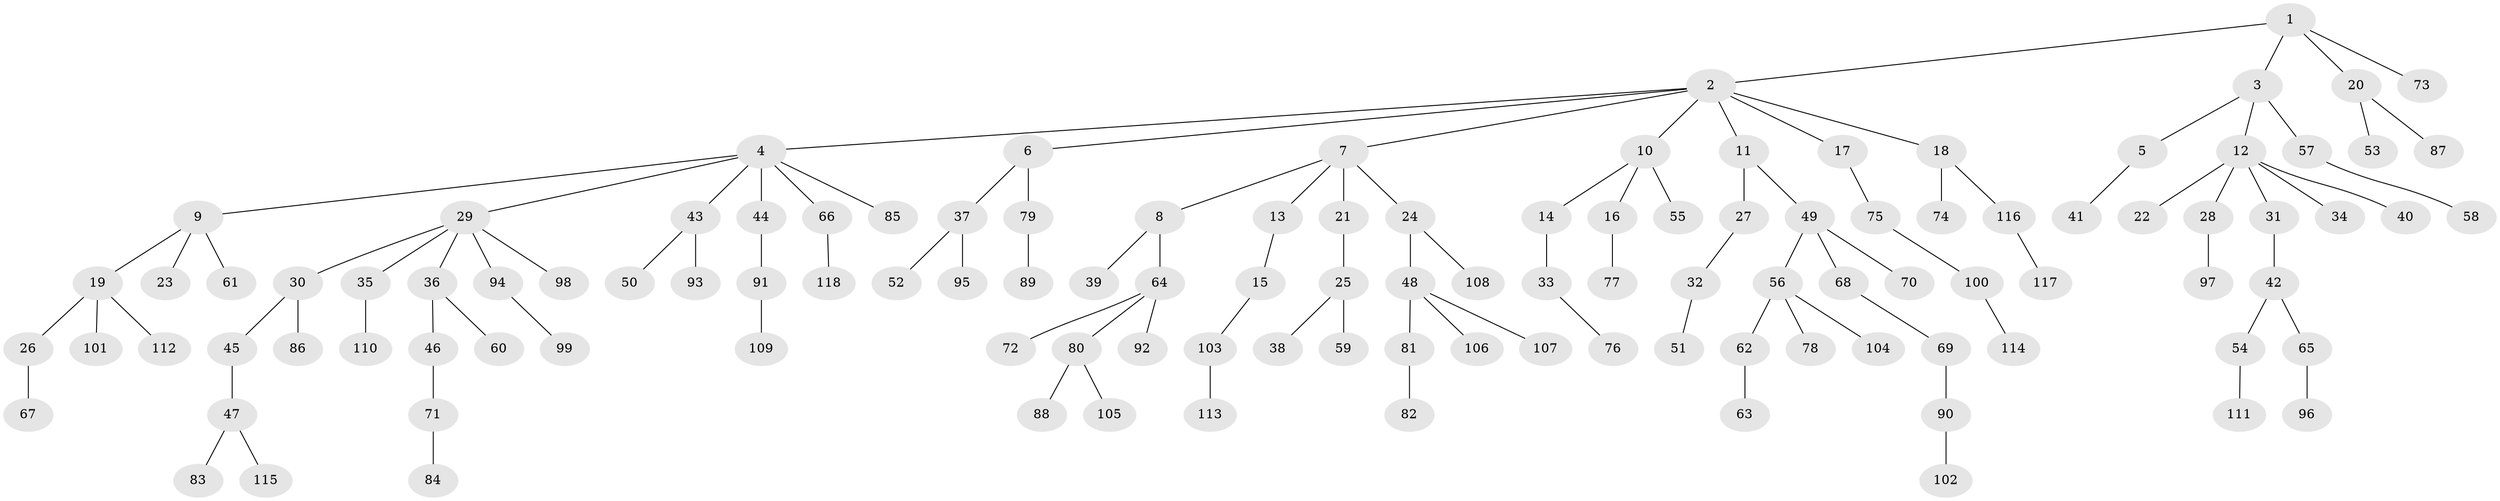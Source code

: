 // Generated by graph-tools (version 1.1) at 2025/53/03/09/25 04:53:24]
// undirected, 118 vertices, 117 edges
graph export_dot {
graph [start="1"]
  node [color=gray90,style=filled];
  1;
  2;
  3;
  4;
  5;
  6;
  7;
  8;
  9;
  10;
  11;
  12;
  13;
  14;
  15;
  16;
  17;
  18;
  19;
  20;
  21;
  22;
  23;
  24;
  25;
  26;
  27;
  28;
  29;
  30;
  31;
  32;
  33;
  34;
  35;
  36;
  37;
  38;
  39;
  40;
  41;
  42;
  43;
  44;
  45;
  46;
  47;
  48;
  49;
  50;
  51;
  52;
  53;
  54;
  55;
  56;
  57;
  58;
  59;
  60;
  61;
  62;
  63;
  64;
  65;
  66;
  67;
  68;
  69;
  70;
  71;
  72;
  73;
  74;
  75;
  76;
  77;
  78;
  79;
  80;
  81;
  82;
  83;
  84;
  85;
  86;
  87;
  88;
  89;
  90;
  91;
  92;
  93;
  94;
  95;
  96;
  97;
  98;
  99;
  100;
  101;
  102;
  103;
  104;
  105;
  106;
  107;
  108;
  109;
  110;
  111;
  112;
  113;
  114;
  115;
  116;
  117;
  118;
  1 -- 2;
  1 -- 3;
  1 -- 20;
  1 -- 73;
  2 -- 4;
  2 -- 6;
  2 -- 7;
  2 -- 10;
  2 -- 11;
  2 -- 17;
  2 -- 18;
  3 -- 5;
  3 -- 12;
  3 -- 57;
  4 -- 9;
  4 -- 29;
  4 -- 43;
  4 -- 44;
  4 -- 66;
  4 -- 85;
  5 -- 41;
  6 -- 37;
  6 -- 79;
  7 -- 8;
  7 -- 13;
  7 -- 21;
  7 -- 24;
  8 -- 39;
  8 -- 64;
  9 -- 19;
  9 -- 23;
  9 -- 61;
  10 -- 14;
  10 -- 16;
  10 -- 55;
  11 -- 27;
  11 -- 49;
  12 -- 22;
  12 -- 28;
  12 -- 31;
  12 -- 34;
  12 -- 40;
  13 -- 15;
  14 -- 33;
  15 -- 103;
  16 -- 77;
  17 -- 75;
  18 -- 74;
  18 -- 116;
  19 -- 26;
  19 -- 101;
  19 -- 112;
  20 -- 53;
  20 -- 87;
  21 -- 25;
  24 -- 48;
  24 -- 108;
  25 -- 38;
  25 -- 59;
  26 -- 67;
  27 -- 32;
  28 -- 97;
  29 -- 30;
  29 -- 35;
  29 -- 36;
  29 -- 94;
  29 -- 98;
  30 -- 45;
  30 -- 86;
  31 -- 42;
  32 -- 51;
  33 -- 76;
  35 -- 110;
  36 -- 46;
  36 -- 60;
  37 -- 52;
  37 -- 95;
  42 -- 54;
  42 -- 65;
  43 -- 50;
  43 -- 93;
  44 -- 91;
  45 -- 47;
  46 -- 71;
  47 -- 83;
  47 -- 115;
  48 -- 81;
  48 -- 106;
  48 -- 107;
  49 -- 56;
  49 -- 68;
  49 -- 70;
  54 -- 111;
  56 -- 62;
  56 -- 78;
  56 -- 104;
  57 -- 58;
  62 -- 63;
  64 -- 72;
  64 -- 80;
  64 -- 92;
  65 -- 96;
  66 -- 118;
  68 -- 69;
  69 -- 90;
  71 -- 84;
  75 -- 100;
  79 -- 89;
  80 -- 88;
  80 -- 105;
  81 -- 82;
  90 -- 102;
  91 -- 109;
  94 -- 99;
  100 -- 114;
  103 -- 113;
  116 -- 117;
}

